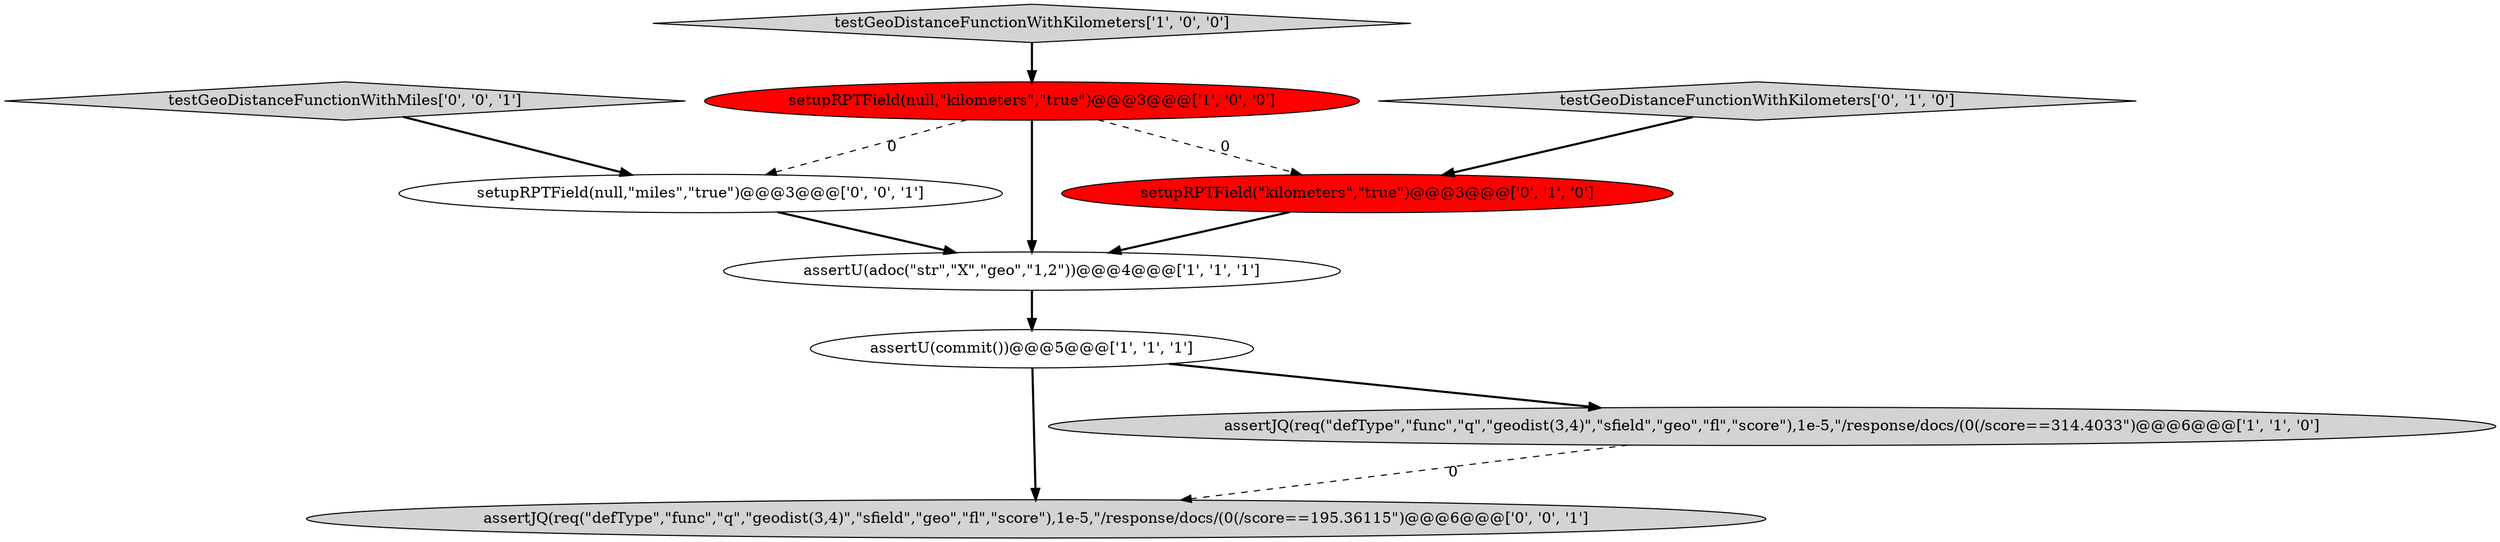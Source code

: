 digraph {
5 [style = filled, label = "setupRPTField(\"kilometers\",\"true\")@@@3@@@['0', '1', '0']", fillcolor = red, shape = ellipse image = "AAA1AAABBB2BBB"];
9 [style = filled, label = "assertJQ(req(\"defType\",\"func\",\"q\",\"geodist(3,4)\",\"sfield\",\"geo\",\"fl\",\"score\"),1e-5,\"/response/docs/(0(/score==195.36115\")@@@6@@@['0', '0', '1']", fillcolor = lightgray, shape = ellipse image = "AAA0AAABBB3BBB"];
3 [style = filled, label = "assertU(adoc(\"str\",\"X\",\"geo\",\"1,2\"))@@@4@@@['1', '1', '1']", fillcolor = white, shape = ellipse image = "AAA0AAABBB1BBB"];
2 [style = filled, label = "testGeoDistanceFunctionWithKilometers['1', '0', '0']", fillcolor = lightgray, shape = diamond image = "AAA0AAABBB1BBB"];
7 [style = filled, label = "setupRPTField(null,\"miles\",\"true\")@@@3@@@['0', '0', '1']", fillcolor = white, shape = ellipse image = "AAA0AAABBB3BBB"];
4 [style = filled, label = "assertJQ(req(\"defType\",\"func\",\"q\",\"geodist(3,4)\",\"sfield\",\"geo\",\"fl\",\"score\"),1e-5,\"/response/docs/(0(/score==314.4033\")@@@6@@@['1', '1', '0']", fillcolor = lightgray, shape = ellipse image = "AAA0AAABBB1BBB"];
1 [style = filled, label = "setupRPTField(null,\"kilometers\",\"true\")@@@3@@@['1', '0', '0']", fillcolor = red, shape = ellipse image = "AAA1AAABBB1BBB"];
6 [style = filled, label = "testGeoDistanceFunctionWithKilometers['0', '1', '0']", fillcolor = lightgray, shape = diamond image = "AAA0AAABBB2BBB"];
0 [style = filled, label = "assertU(commit())@@@5@@@['1', '1', '1']", fillcolor = white, shape = ellipse image = "AAA0AAABBB1BBB"];
8 [style = filled, label = "testGeoDistanceFunctionWithMiles['0', '0', '1']", fillcolor = lightgray, shape = diamond image = "AAA0AAABBB3BBB"];
1->3 [style = bold, label=""];
5->3 [style = bold, label=""];
4->9 [style = dashed, label="0"];
6->5 [style = bold, label=""];
0->9 [style = bold, label=""];
1->5 [style = dashed, label="0"];
1->7 [style = dashed, label="0"];
0->4 [style = bold, label=""];
2->1 [style = bold, label=""];
7->3 [style = bold, label=""];
3->0 [style = bold, label=""];
8->7 [style = bold, label=""];
}
